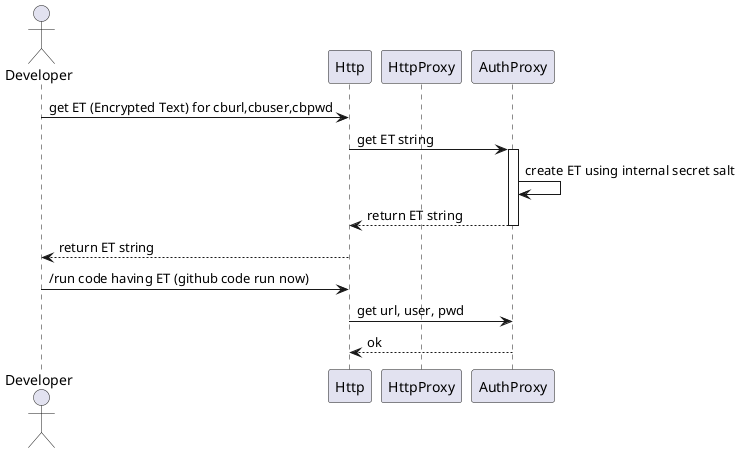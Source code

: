 @startuml PlaygrounAuth
skinparam Style strict
actor Developer
participant Http
participant HttpProxy
participant AuthProxy

Developer -> Http : get ET (Encrypted Text) for cburl,cbuser,cbpwd
Http -> AuthProxy ++ : get ET string
AuthProxy -> AuthProxy : create ET using internal secret salt
Http <-- AuthProxy : return ET string
AuthProxy --
Developer <-- Http : return ET string

Developer -> Http : /run code having ET (github code run now)
Http -> AuthProxy : get url, user, pwd
return ok


@enduml